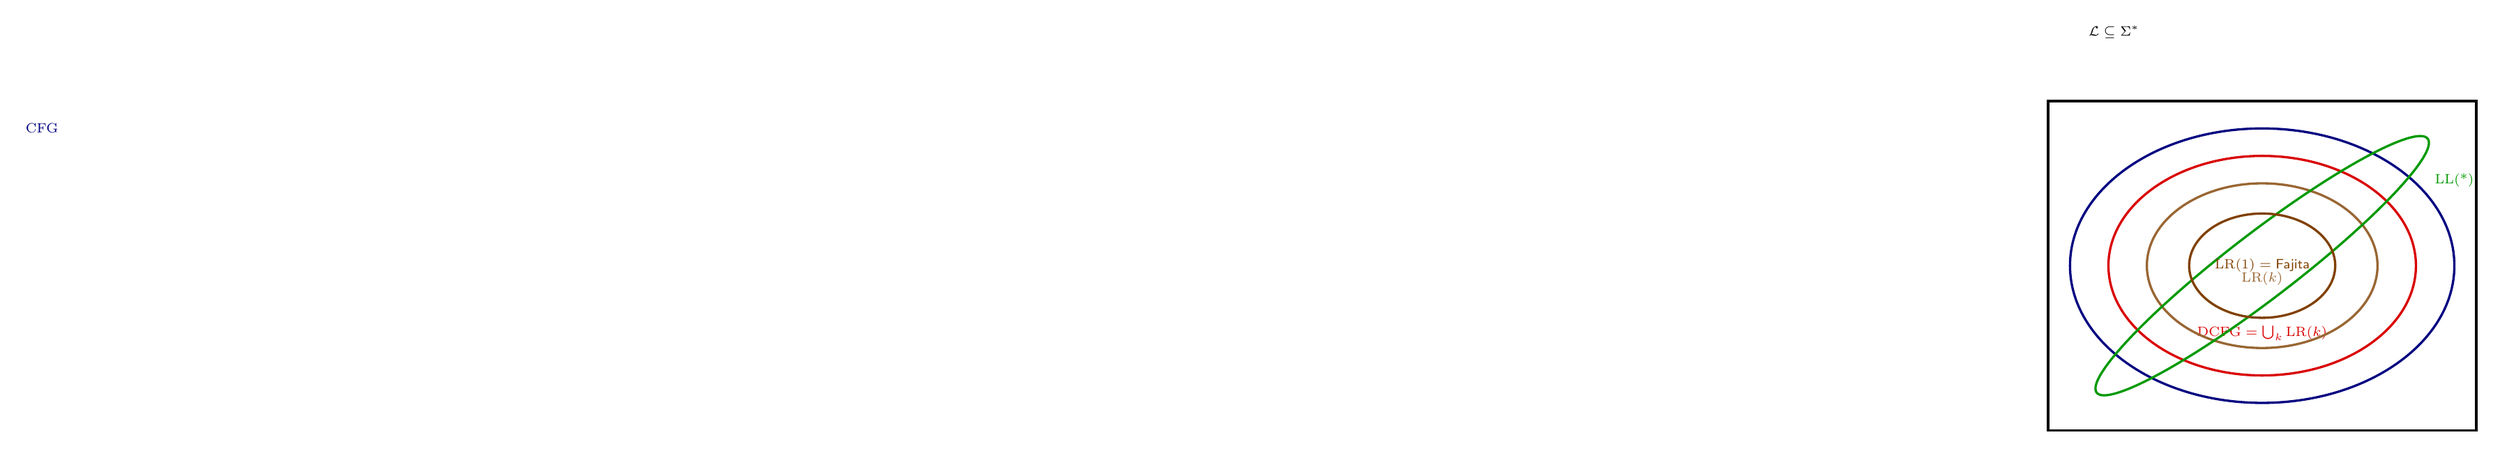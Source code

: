 \begin{tikzpicture}
\begin{scope}[very thick,font=\scriptsize]

\tikzstyle{set}=[circle,font=\scriptsize,above,draw,thick];

% \node[set,scale=2,rotate=4] (A) {A};
% \node[set] (A) {B};
% 
% \node[set] (A) {C};
% \node[set] (A) {D};
% \node[set] (A) {E};
% \node[set] (A) {F};

\draw (-2.7,4) node [above] {$\mathcal L \subseteq{\Sigma^*}$} (-3*1.3,-3) rectangle (3*1.3,3);

\draw[blue!50!black] %CFG
(0,0) circle [x radius=2.5*1.4,y radius=2.5] (0,2.5) node[above, left=40]{$\text{CFG}$};

\draw[red!85!black] %D-CFG
(0,0) circle [x radius=2*1.4,y radius=2] (0,2) node[above=-3.5] {$\text{DCFG} =\bigcup_k\text{LR($k$)}$};

\draw[brown!80!black] 
(0,0) circle [x radius=1.5*1.4,y radius=1.5] (0,1.5) node[above=-2] {LR($k$)};

% \draw (0,2.4) node[above,font=] {$\vdots$};

\draw[green!60!black] (0,0) circle [x radius=3.8,y radius=0.6,rotate=37.5,] (3.5,1.3) node[above] {LL(*)};

\draw[orange!50!black] (0,0) circle [x radius=0.95*1.4,y radius=0.95] node {$\text{LR}(1)=\textsf{Fajita}$};

\end{scope}
\end{tikzpicture}
